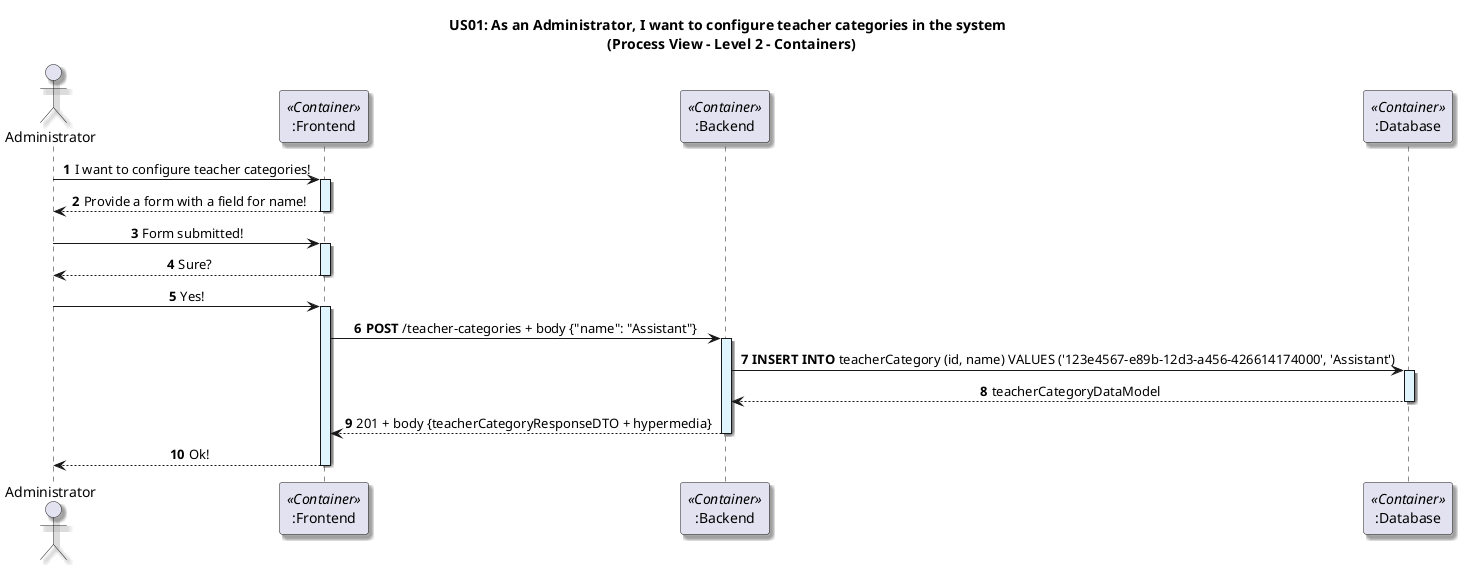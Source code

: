 @startuml

title US01: As an Administrator, I want to configure teacher categories in the system \n (Process View - Level 2 - Containers)

skinparam componentStyle component
skinparam defaultTextAlignment center
skinparam shadowing true

autonumber

actor Administrator as admin
participant ":Frontend" as frontend <<Container>>
participant ":Backend" as backend <<Container>>
participant ":Database" as db <<Container>>

admin -> frontend: I want to configure teacher categories!
activate frontend #E1F5FE
frontend --> admin: Provide a form with a field for name!
deactivate frontend

admin -> frontend: Form submitted!
activate frontend #E1F5FE
frontend --> admin: Sure?
deactivate frontend

admin -> frontend: Yes!
activate frontend #E1F5FE

frontend -> backend: **POST** /teacher-categories + body {"name": "Assistant"}
activate backend #E1F5FE

backend -> db: **INSERT INTO** teacherCategory (id, name) VALUES ('123e4567-e89b-12d3-a456-426614174000', 'Assistant')
activate db #E1F5FE

db --> backend: teacherCategoryDataModel
deactivate db

backend --> frontend: 201 + body {teacherCategoryResponseDTO + hypermedia}
deactivate backend

frontend --> admin  : Ok!
deactivate frontend

@enduml